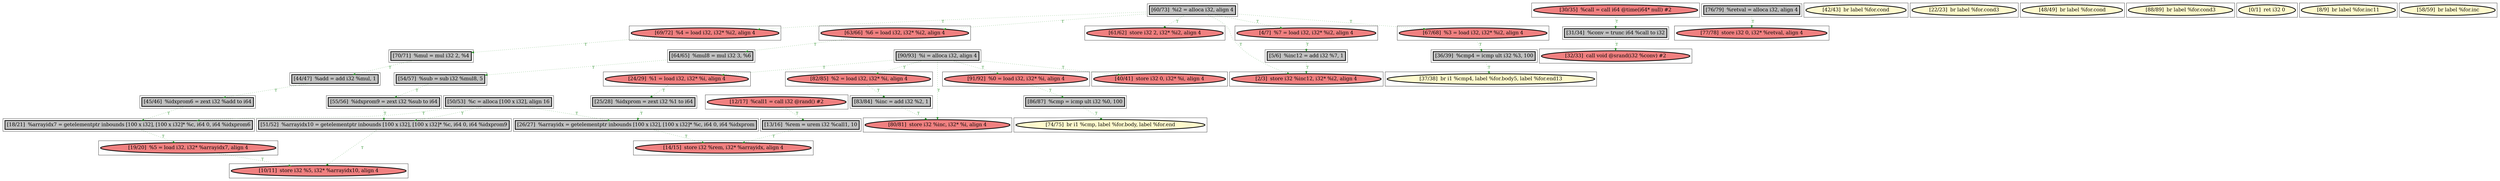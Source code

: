 
digraph G {



node198->node206 [style=dotted,color=forestgreen,label="T",fontcolor=forestgreen ]
node196->node225 [style=dotted,color=forestgreen,label="T",fontcolor=forestgreen ]
node229->node230 [style=dotted,color=forestgreen,label="T",fontcolor=forestgreen ]
node213->node195 [style=dotted,color=forestgreen,label="T",fontcolor=forestgreen ]
node205->node222 [style=dotted,color=forestgreen,label="T",fontcolor=forestgreen ]
node208->node218 [style=dotted,color=forestgreen,label="T",fontcolor=forestgreen ]
node204->node216 [style=dotted,color=forestgreen,label="T",fontcolor=forestgreen ]
node220->node232 [style=dotted,color=forestgreen,label="T",fontcolor=forestgreen ]
node195->node199 [style=dotted,color=forestgreen,label="T",fontcolor=forestgreen ]
node204->node207 [style=dotted,color=forestgreen,label="T",fontcolor=forestgreen ]
node214->node223 [style=dotted,color=forestgreen,label="T",fontcolor=forestgreen ]
node198->node215 [style=dotted,color=forestgreen,label="T",fontcolor=forestgreen ]
node194->node231 [style=dotted,color=forestgreen,label="T",fontcolor=forestgreen ]
node198->node219 [style=dotted,color=forestgreen,label="T",fontcolor=forestgreen ]
node233->node210 [style=dotted,color=forestgreen,label="T",fontcolor=forestgreen ]
node218->node214 [style=dotted,color=forestgreen,label="T",fontcolor=forestgreen ]
node221->node189 [style=dotted,color=forestgreen,label="T",fontcolor=forestgreen ]
node190->node221 [style=dotted,color=forestgreen,label="T",fontcolor=forestgreen ]
node220->node223 [style=dotted,color=forestgreen,label="T",fontcolor=forestgreen ]
node204->node222 [style=dotted,color=forestgreen,label="T",fontcolor=forestgreen ]
node220->node195 [style=dotted,color=forestgreen,label="T",fontcolor=forestgreen ]
node225->node213 [style=dotted,color=forestgreen,label="T",fontcolor=forestgreen ]
node204->node233 [style=dotted,color=forestgreen,label="T",fontcolor=forestgreen ]
node198->node190 [style=dotted,color=forestgreen,label="T",fontcolor=forestgreen ]
node198->node203 [style=dotted,color=forestgreen,label="T",fontcolor=forestgreen ]
node215->node208 [style=dotted,color=forestgreen,label="T",fontcolor=forestgreen ]
node201->node197 [style=dotted,color=forestgreen,label="T",fontcolor=forestgreen ]
node207->node212 [style=dotted,color=forestgreen,label="T",fontcolor=forestgreen ]
node230->node209 [style=dotted,color=forestgreen,label="T",fontcolor=forestgreen ]
node203->node228 [style=dotted,color=forestgreen,label="T",fontcolor=forestgreen ]
node199->node192 [style=dotted,color=forestgreen,label="T",fontcolor=forestgreen ]
node204->node227 [style=dotted,color=forestgreen,label="T",fontcolor=forestgreen ]
node232->node193 [style=dotted,color=forestgreen,label="T",fontcolor=forestgreen ]
node212->node202 [style=dotted,color=forestgreen,label="T",fontcolor=forestgreen ]
node198->node189 [style=dotted,color=forestgreen,label="T",fontcolor=forestgreen ]
node231->node193 [style=dotted,color=forestgreen,label="T",fontcolor=forestgreen ]
node228->node200 [style=dotted,color=forestgreen,label="T",fontcolor=forestgreen ]
node210->node232 [style=dotted,color=forestgreen,label="T",fontcolor=forestgreen ]
node206->node196 [style=dotted,color=forestgreen,label="T",fontcolor=forestgreen ]
node223->node192 [style=dotted,color=forestgreen,label="T",fontcolor=forestgreen ]
node216->node205 [style=dotted,color=forestgreen,label="T",fontcolor=forestgreen ]


subgraph cluster45 {


node233 [penwidth=3.0,fontsize=20,fillcolor=lightcoral,label="[24/29]  %1 = load i32, i32* %i, align 4",shape=ellipse,style=filled ]



}

subgraph cluster41 {


node229 [penwidth=3.0,fontsize=20,fillcolor=lightcoral,label="[30/35]  %call = call i64 @time(i64* null) #2",shape=ellipse,style=filled ]



}

subgraph cluster39 {


node227 [penwidth=3.0,fontsize=20,fillcolor=lightcoral,label="[40/41]  store i32 0, i32* %i, align 4",shape=ellipse,style=filled ]



}

subgraph cluster38 {


node226 [penwidth=3.0,fontsize=20,fillcolor=lemonchiffon,label="[42/43]  br label %for.cond",shape=ellipse,style=filled ]



}

subgraph cluster46 {


node234 [penwidth=3.0,fontsize=20,fillcolor=lemonchiffon,label="[22/23]  br label %for.cond3",shape=ellipse,style=filled ]



}

subgraph cluster37 {


node225 [penwidth=3.0,fontsize=20,fillcolor=grey,label="[44/47]  %add = add i32 %mul, 1",shape=rectangle,style=filled ]



}

subgraph cluster36 {


node224 [penwidth=3.0,fontsize=20,fillcolor=lemonchiffon,label="[48/49]  br label %for.cond",shape=ellipse,style=filled ]



}

subgraph cluster15 {


node203 [penwidth=3.0,fontsize=20,fillcolor=lightcoral,label="[67/68]  %3 = load i32, i32* %i2, align 4",shape=ellipse,style=filled ]



}

subgraph cluster40 {


node228 [penwidth=3.0,fontsize=20,fillcolor=grey,label="[36/39]  %cmp4 = icmp ult i32 %3, 100",shape=rectangle,style=filled ]



}

subgraph cluster35 {


node223 [penwidth=3.0,fontsize=20,fillcolor=grey,label="[51/52]  %arrayidx10 = getelementptr inbounds [100 x i32], [100 x i32]* %c, i64 0, i64 %idxprom9",shape=rectangle,style=filled ]



}

subgraph cluster42 {


node230 [penwidth=3.0,fontsize=20,fillcolor=grey,label="[31/34]  %conv = trunc i64 %call to i32",shape=rectangle,style=filled ]



}

subgraph cluster11 {


node199 [penwidth=3.0,fontsize=20,fillcolor=lightcoral,label="[19/20]  %5 = load i32, i32* %arrayidx7, align 4",shape=ellipse,style=filled ]



}

subgraph cluster43 {


node231 [penwidth=3.0,fontsize=20,fillcolor=grey,label="[13/16]  %rem = urem i32 %call1, 10",shape=rectangle,style=filled ]



}

subgraph cluster19 {


node207 [penwidth=3.0,fontsize=20,fillcolor=lightcoral,label="[91/92]  %0 = load i32, i32* %i, align 4",shape=ellipse,style=filled ]



}

subgraph cluster9 {


node197 [penwidth=3.0,fontsize=20,fillcolor=lightcoral,label="[77/78]  store i32 0, i32* %retval, align 4",shape=ellipse,style=filled ]



}

subgraph cluster8 {


node196 [penwidth=3.0,fontsize=20,fillcolor=grey,label="[70/71]  %mul = mul i32 2, %4",shape=rectangle,style=filled ]



}

subgraph cluster10 {


node198 [penwidth=3.0,fontsize=20,fillcolor=grey,label="[60/73]  %i2 = alloca i32, align 4",shape=rectangle,style=filled ]



}

subgraph cluster23 {


node211 [penwidth=3.0,fontsize=20,fillcolor=lemonchiffon,label="[88/89]  br label %for.cond3",shape=ellipse,style=filled ]



}

subgraph cluster7 {


node195 [penwidth=3.0,fontsize=20,fillcolor=grey,label="[18/21]  %arrayidx7 = getelementptr inbounds [100 x i32], [100 x i32]* %c, i64 0, i64 %idxprom6",shape=rectangle,style=filled ]



}

subgraph cluster14 {


node202 [penwidth=3.0,fontsize=20,fillcolor=lemonchiffon,label="[74/75]  br i1 %cmp, label %for.body, label %for.end",shape=ellipse,style=filled ]



}

subgraph cluster44 {


node232 [penwidth=3.0,fontsize=20,fillcolor=grey,label="[26/27]  %arrayidx = getelementptr inbounds [100 x i32], [100 x i32]* %c, i64 0, i64 %idxprom",shape=rectangle,style=filled ]



}

subgraph cluster6 {


node194 [penwidth=3.0,fontsize=20,fillcolor=lightcoral,label="[12/17]  %call1 = call i32 @rand() #2",shape=ellipse,style=filled ]



}

subgraph cluster30 {


node218 [penwidth=3.0,fontsize=20,fillcolor=grey,label="[54/57]  %sub = sub i32 %mul8, 5",shape=rectangle,style=filled ]



}

subgraph cluster31 {


node219 [penwidth=3.0,fontsize=20,fillcolor=lightcoral,label="[61/62]  store i32 2, i32* %i2, align 4",shape=ellipse,style=filled ]



}

subgraph cluster0 {


node188 [penwidth=3.0,fontsize=20,fillcolor=lemonchiffon,label="[0/1]  ret i32 0",shape=ellipse,style=filled ]



}

subgraph cluster13 {


node201 [penwidth=3.0,fontsize=20,fillcolor=grey,label="[76/79]  %retval = alloca i32, align 4",shape=rectangle,style=filled ]



}

subgraph cluster5 {


node193 [penwidth=3.0,fontsize=20,fillcolor=lightcoral,label="[14/15]  store i32 %rem, i32* %arrayidx, align 4",shape=ellipse,style=filled ]



}

subgraph cluster1 {


node189 [penwidth=3.0,fontsize=20,fillcolor=lightcoral,label="[2/3]  store i32 %inc12, i32* %i2, align 4",shape=ellipse,style=filled ]



}

subgraph cluster32 {


node220 [penwidth=3.0,fontsize=20,fillcolor=grey,label="[50/53]  %c = alloca [100 x i32], align 16",shape=rectangle,style=filled ]



}

subgraph cluster3 {


node191 [penwidth=3.0,fontsize=20,fillcolor=lemonchiffon,label="[8/9]  br label %for.inc11",shape=ellipse,style=filled ]



}

subgraph cluster4 {


node192 [penwidth=3.0,fontsize=20,fillcolor=lightcoral,label="[10/11]  store i32 %5, i32* %arrayidx10, align 4",shape=ellipse,style=filled ]



}

subgraph cluster17 {


node205 [penwidth=3.0,fontsize=20,fillcolor=grey,label="[83/84]  %inc = add i32 %2, 1",shape=rectangle,style=filled ]



}

subgraph cluster16 {


node204 [penwidth=3.0,fontsize=20,fillcolor=grey,label="[90/93]  %i = alloca i32, align 4",shape=rectangle,style=filled ]



}

subgraph cluster2 {


node190 [penwidth=3.0,fontsize=20,fillcolor=lightcoral,label="[4/7]  %7 = load i32, i32* %i2, align 4",shape=ellipse,style=filled ]



}

subgraph cluster34 {


node222 [penwidth=3.0,fontsize=20,fillcolor=lightcoral,label="[80/81]  store i32 %inc, i32* %i, align 4",shape=ellipse,style=filled ]



}

subgraph cluster22 {


node210 [penwidth=3.0,fontsize=20,fillcolor=grey,label="[25/28]  %idxprom = zext i32 %1 to i64",shape=rectangle,style=filled ]



}

subgraph cluster25 {


node213 [penwidth=3.0,fontsize=20,fillcolor=grey,label="[45/46]  %idxprom6 = zext i32 %add to i64",shape=rectangle,style=filled ]



}

subgraph cluster18 {


node206 [penwidth=3.0,fontsize=20,fillcolor=lightcoral,label="[69/72]  %4 = load i32, i32* %i2, align 4",shape=ellipse,style=filled ]



}

subgraph cluster29 {


node217 [penwidth=3.0,fontsize=20,fillcolor=lemonchiffon,label="[58/59]  br label %for.inc",shape=ellipse,style=filled ]



}

subgraph cluster20 {


node208 [penwidth=3.0,fontsize=20,fillcolor=grey,label="[64/65]  %mul8 = mul i32 3, %6",shape=rectangle,style=filled ]



}

subgraph cluster26 {


node214 [penwidth=3.0,fontsize=20,fillcolor=grey,label="[55/56]  %idxprom9 = zext i32 %sub to i64",shape=rectangle,style=filled ]



}

subgraph cluster24 {


node212 [penwidth=3.0,fontsize=20,fillcolor=grey,label="[86/87]  %cmp = icmp ult i32 %0, 100",shape=rectangle,style=filled ]



}

subgraph cluster28 {


node216 [penwidth=3.0,fontsize=20,fillcolor=lightcoral,label="[82/85]  %2 = load i32, i32* %i, align 4",shape=ellipse,style=filled ]



}

subgraph cluster27 {


node215 [penwidth=3.0,fontsize=20,fillcolor=lightcoral,label="[63/66]  %6 = load i32, i32* %i2, align 4",shape=ellipse,style=filled ]



}

subgraph cluster21 {


node209 [penwidth=3.0,fontsize=20,fillcolor=lightcoral,label="[32/33]  call void @srand(i32 %conv) #2",shape=ellipse,style=filled ]



}

subgraph cluster12 {


node200 [penwidth=3.0,fontsize=20,fillcolor=lemonchiffon,label="[37/38]  br i1 %cmp4, label %for.body5, label %for.end13",shape=ellipse,style=filled ]



}

subgraph cluster33 {


node221 [penwidth=3.0,fontsize=20,fillcolor=grey,label="[5/6]  %inc12 = add i32 %7, 1",shape=rectangle,style=filled ]



}

}
